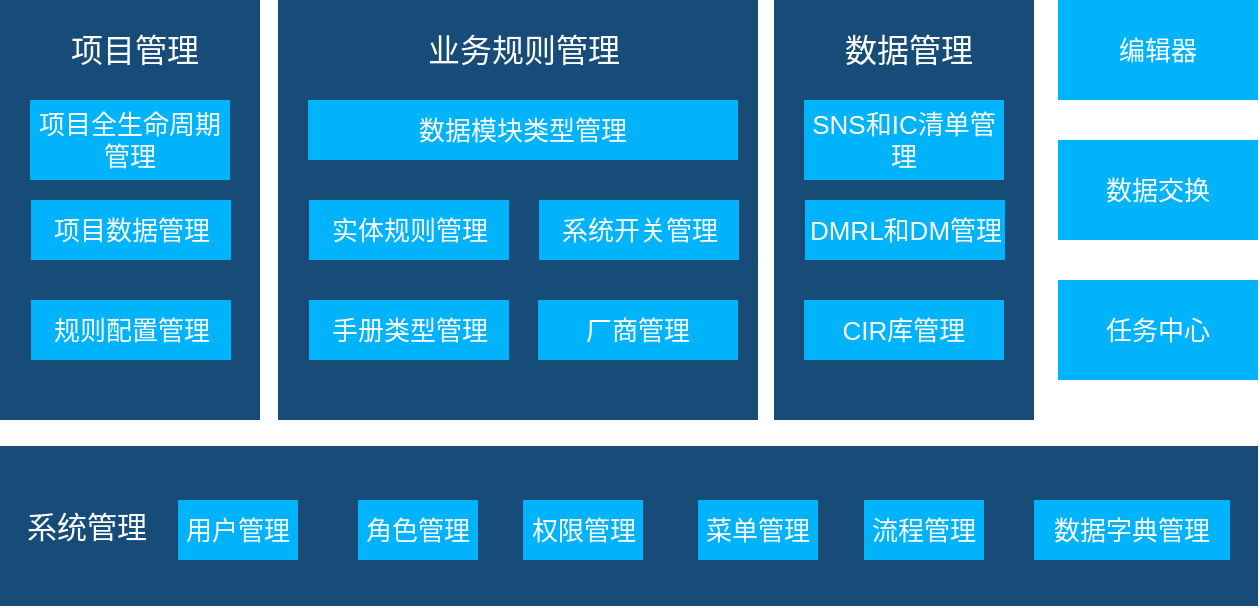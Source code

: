 <mxfile version="26.0.2">
  <diagram name="第 1 页" id="NLi7C-UI40IzFNVFemKW">
    <mxGraphModel dx="758" dy="408" grid="1" gridSize="10" guides="1" tooltips="1" connect="1" arrows="1" fold="1" page="1" pageScale="1" pageWidth="827" pageHeight="1169" math="0" shadow="0">
      <root>
        <mxCell id="0" />
        <mxCell id="1" parent="0" />
        <mxCell id="sfjIwVRevGX3wRHE7yGE-1" value="" style="rounded=0;whiteSpace=wrap;html=1;fillColor=light-dark(#174c79, #6894c8);strokeColor=none;" vertex="1" parent="1">
          <mxGeometry x="131" y="220" width="130" height="210" as="geometry" />
        </mxCell>
        <mxCell id="sfjIwVRevGX3wRHE7yGE-2" value="&lt;font style=&quot;color: rgb(255, 255, 255); font-size: 13px;&quot;&gt;项目全生命周期管理&lt;/font&gt;" style="rounded=0;whiteSpace=wrap;html=1;fillColor=light-dark(#00b3fb, #1e4a76);strokeColor=none;" vertex="1" parent="1">
          <mxGeometry x="146" y="270" width="100" height="40" as="geometry" />
        </mxCell>
        <mxCell id="sfjIwVRevGX3wRHE7yGE-3" value="项目管理" style="text;html=1;align=center;verticalAlign=middle;whiteSpace=wrap;rounded=0;fontColor=light-dark(#ffffff, #ededed);fontSize=16;" vertex="1" parent="1">
          <mxGeometry x="161" y="230" width="75" height="30" as="geometry" />
        </mxCell>
        <mxCell id="sfjIwVRevGX3wRHE7yGE-4" value="&lt;font color=&quot;#ffffff&quot;&gt;&lt;span style=&quot;font-size: 13px;&quot;&gt;项目数据管理&lt;/span&gt;&lt;/font&gt;" style="rounded=0;whiteSpace=wrap;html=1;fillColor=light-dark(#00b3fb, #1e4a76);strokeColor=none;" vertex="1" parent="1">
          <mxGeometry x="146.5" y="320" width="100" height="30" as="geometry" />
        </mxCell>
        <mxCell id="sfjIwVRevGX3wRHE7yGE-5" value="&lt;font color=&quot;#ffffff&quot;&gt;&lt;span style=&quot;font-size: 13px;&quot;&gt;规则配置管理&lt;/span&gt;&lt;/font&gt;" style="rounded=0;whiteSpace=wrap;html=1;fillColor=light-dark(#00b3fb, #1e4a76);strokeColor=none;" vertex="1" parent="1">
          <mxGeometry x="146.5" y="370" width="100" height="30" as="geometry" />
        </mxCell>
        <mxCell id="sfjIwVRevGX3wRHE7yGE-6" value="" style="rounded=0;whiteSpace=wrap;html=1;fillColor=light-dark(#174c79, #6894c8);strokeColor=none;" vertex="1" parent="1">
          <mxGeometry x="270" y="220" width="240" height="210" as="geometry" />
        </mxCell>
        <mxCell id="sfjIwVRevGX3wRHE7yGE-7" value="&lt;font color=&quot;#ffffff&quot;&gt;&lt;span style=&quot;font-size: 13px;&quot;&gt;数据模块类型管理&lt;/span&gt;&lt;/font&gt;" style="rounded=0;whiteSpace=wrap;html=1;fillColor=light-dark(#00b3fb, #1e4a76);strokeColor=none;" vertex="1" parent="1">
          <mxGeometry x="285" y="270" width="215" height="30" as="geometry" />
        </mxCell>
        <mxCell id="sfjIwVRevGX3wRHE7yGE-8" value="业务规则管理" style="text;html=1;align=center;verticalAlign=middle;whiteSpace=wrap;rounded=0;fontColor=light-dark(#ffffff, #ededed);fontSize=16;" vertex="1" parent="1">
          <mxGeometry x="332.5" y="230" width="120" height="30" as="geometry" />
        </mxCell>
        <mxCell id="sfjIwVRevGX3wRHE7yGE-9" value="&lt;font color=&quot;#ffffff&quot;&gt;&lt;span style=&quot;font-size: 13px;&quot;&gt;实体规则管理&lt;/span&gt;&lt;/font&gt;" style="rounded=0;whiteSpace=wrap;html=1;fillColor=light-dark(#00b3fb, #1e4a76);strokeColor=none;" vertex="1" parent="1">
          <mxGeometry x="285.5" y="320" width="100" height="30" as="geometry" />
        </mxCell>
        <mxCell id="sfjIwVRevGX3wRHE7yGE-10" value="&lt;font color=&quot;#ffffff&quot;&gt;&lt;span style=&quot;font-size: 13px;&quot;&gt;手册类型管理&lt;/span&gt;&lt;/font&gt;" style="rounded=0;whiteSpace=wrap;html=1;fillColor=light-dark(#00b3fb, #1e4a76);strokeColor=none;" vertex="1" parent="1">
          <mxGeometry x="285.5" y="370" width="100" height="30" as="geometry" />
        </mxCell>
        <mxCell id="sfjIwVRevGX3wRHE7yGE-11" value="&lt;font color=&quot;#ffffff&quot;&gt;&lt;span style=&quot;font-size: 13px;&quot;&gt;系统开关管理&lt;/span&gt;&lt;/font&gt;" style="rounded=0;whiteSpace=wrap;html=1;fillColor=light-dark(#00b3fb, #1e4a76);strokeColor=none;" vertex="1" parent="1">
          <mxGeometry x="400.5" y="320" width="100" height="30" as="geometry" />
        </mxCell>
        <mxCell id="sfjIwVRevGX3wRHE7yGE-12" value="&lt;font color=&quot;#ffffff&quot;&gt;&lt;span style=&quot;font-size: 13px;&quot;&gt;厂商管理&lt;/span&gt;&lt;/font&gt;" style="rounded=0;whiteSpace=wrap;html=1;fillColor=light-dark(#00b3fb, #1e4a76);strokeColor=none;" vertex="1" parent="1">
          <mxGeometry x="400" y="370" width="100" height="30" as="geometry" />
        </mxCell>
        <mxCell id="sfjIwVRevGX3wRHE7yGE-13" value="" style="rounded=0;whiteSpace=wrap;html=1;fillColor=light-dark(#174c79, #6894c8);strokeColor=none;" vertex="1" parent="1">
          <mxGeometry x="518" y="220" width="130" height="210" as="geometry" />
        </mxCell>
        <mxCell id="sfjIwVRevGX3wRHE7yGE-14" value="&lt;font color=&quot;#ffffff&quot;&gt;&lt;span style=&quot;font-size: 13px;&quot;&gt;SNS和IC清单管理&lt;/span&gt;&lt;/font&gt;" style="rounded=0;whiteSpace=wrap;html=1;fillColor=light-dark(#00b3fb, #1e4a76);strokeColor=none;" vertex="1" parent="1">
          <mxGeometry x="533" y="270" width="100" height="40" as="geometry" />
        </mxCell>
        <mxCell id="sfjIwVRevGX3wRHE7yGE-15" value="数据管理" style="text;html=1;align=center;verticalAlign=middle;whiteSpace=wrap;rounded=0;fontColor=light-dark(#ffffff, #ededed);fontSize=16;" vertex="1" parent="1">
          <mxGeometry x="548" y="230" width="75" height="30" as="geometry" />
        </mxCell>
        <mxCell id="sfjIwVRevGX3wRHE7yGE-16" value="&lt;font color=&quot;#ffffff&quot;&gt;&lt;span style=&quot;font-size: 13px;&quot;&gt;DMRL和DM管理&lt;/span&gt;&lt;/font&gt;" style="rounded=0;whiteSpace=wrap;html=1;fillColor=light-dark(#00b3fb, #1e4a76);strokeColor=none;" vertex="1" parent="1">
          <mxGeometry x="533.5" y="320" width="100" height="30" as="geometry" />
        </mxCell>
        <mxCell id="sfjIwVRevGX3wRHE7yGE-17" value="&lt;font color=&quot;#ffffff&quot;&gt;&lt;span style=&quot;font-size: 13px;&quot;&gt;CIR库管理&lt;/span&gt;&lt;/font&gt;" style="rounded=0;whiteSpace=wrap;html=1;fillColor=light-dark(#00b3fb, #1e4a76);strokeColor=none;" vertex="1" parent="1">
          <mxGeometry x="533" y="370" width="100" height="30" as="geometry" />
        </mxCell>
        <mxCell id="sfjIwVRevGX3wRHE7yGE-18" value="" style="rounded=0;whiteSpace=wrap;html=1;fillColor=light-dark(#174c79, #6894c8);strokeColor=none;" vertex="1" parent="1">
          <mxGeometry x="131" y="443" width="629" height="80" as="geometry" />
        </mxCell>
        <mxCell id="sfjIwVRevGX3wRHE7yGE-19" value="系统管理" style="text;html=1;align=center;verticalAlign=middle;whiteSpace=wrap;rounded=0;fontColor=light-dark(#ffffff, #ededed);fontSize=15;" vertex="1" parent="1">
          <mxGeometry x="136.5" y="468" width="75" height="30" as="geometry" />
        </mxCell>
        <mxCell id="sfjIwVRevGX3wRHE7yGE-20" value="&lt;font color=&quot;#ffffff&quot;&gt;&lt;span style=&quot;font-size: 13px;&quot;&gt;用户管理&lt;/span&gt;&lt;/font&gt;" style="rounded=0;whiteSpace=wrap;html=1;fillColor=light-dark(#00b3fb, #1e4a76);strokeColor=none;" vertex="1" parent="1">
          <mxGeometry x="220" y="470" width="60" height="30" as="geometry" />
        </mxCell>
        <mxCell id="sfjIwVRevGX3wRHE7yGE-21" value="&lt;font color=&quot;#ffffff&quot;&gt;&lt;span style=&quot;font-size: 13px;&quot;&gt;角色管理&lt;/span&gt;&lt;/font&gt;" style="rounded=0;whiteSpace=wrap;html=1;fillColor=light-dark(#00b3fb, #1e4a76);strokeColor=none;" vertex="1" parent="1">
          <mxGeometry x="310" y="470" width="60" height="30" as="geometry" />
        </mxCell>
        <mxCell id="sfjIwVRevGX3wRHE7yGE-22" value="&lt;font color=&quot;#ffffff&quot;&gt;&lt;span style=&quot;font-size: 13px;&quot;&gt;权限管理&lt;/span&gt;&lt;/font&gt;" style="rounded=0;whiteSpace=wrap;html=1;fillColor=light-dark(#00b3fb, #1e4a76);strokeColor=none;" vertex="1" parent="1">
          <mxGeometry x="392.5" y="470" width="60" height="30" as="geometry" />
        </mxCell>
        <mxCell id="sfjIwVRevGX3wRHE7yGE-23" value="&lt;font color=&quot;#ffffff&quot;&gt;&lt;span style=&quot;font-size: 13px;&quot;&gt;菜单管理&lt;/span&gt;&lt;/font&gt;" style="rounded=0;whiteSpace=wrap;html=1;fillColor=light-dark(#00b3fb, #1e4a76);strokeColor=none;" vertex="1" parent="1">
          <mxGeometry x="480" y="470" width="60" height="30" as="geometry" />
        </mxCell>
        <mxCell id="sfjIwVRevGX3wRHE7yGE-24" value="&lt;font color=&quot;#ffffff&quot;&gt;&lt;span style=&quot;font-size: 13px;&quot;&gt;流程管理&lt;/span&gt;&lt;/font&gt;" style="rounded=0;whiteSpace=wrap;html=1;fillColor=light-dark(#00b3fb, #1e4a76);strokeColor=none;" vertex="1" parent="1">
          <mxGeometry x="563" y="470" width="60" height="30" as="geometry" />
        </mxCell>
        <mxCell id="sfjIwVRevGX3wRHE7yGE-25" value="&lt;font color=&quot;#ffffff&quot;&gt;&lt;span style=&quot;font-size: 13px;&quot;&gt;数据字典管理&lt;/span&gt;&lt;/font&gt;" style="rounded=0;whiteSpace=wrap;html=1;fillColor=light-dark(#00b3fb, #1e4a76);strokeColor=none;" vertex="1" parent="1">
          <mxGeometry x="648" y="470" width="98" height="30" as="geometry" />
        </mxCell>
        <mxCell id="sfjIwVRevGX3wRHE7yGE-27" value="&lt;font color=&quot;#ffffff&quot;&gt;&lt;span style=&quot;font-size: 13px;&quot;&gt;编辑器&lt;/span&gt;&lt;/font&gt;" style="rounded=0;whiteSpace=wrap;html=1;fillColor=light-dark(#00b3fb, #1e4a76);strokeColor=none;" vertex="1" parent="1">
          <mxGeometry x="660" y="220" width="100" height="50" as="geometry" />
        </mxCell>
        <mxCell id="sfjIwVRevGX3wRHE7yGE-28" value="&lt;font color=&quot;#ffffff&quot;&gt;&lt;span style=&quot;font-size: 13px;&quot;&gt;数据交换&lt;/span&gt;&lt;/font&gt;" style="rounded=0;whiteSpace=wrap;html=1;fillColor=light-dark(#00b3fb, #1e4a76);strokeColor=none;" vertex="1" parent="1">
          <mxGeometry x="660" y="290" width="100" height="50" as="geometry" />
        </mxCell>
        <mxCell id="sfjIwVRevGX3wRHE7yGE-29" value="&lt;font color=&quot;#ffffff&quot;&gt;&lt;span style=&quot;font-size: 13px;&quot;&gt;任务中心&lt;/span&gt;&lt;/font&gt;" style="rounded=0;whiteSpace=wrap;html=1;fillColor=light-dark(#00b3fb, #1e4a76);strokeColor=none;" vertex="1" parent="1">
          <mxGeometry x="660" y="360" width="100" height="50" as="geometry" />
        </mxCell>
      </root>
    </mxGraphModel>
  </diagram>
</mxfile>
